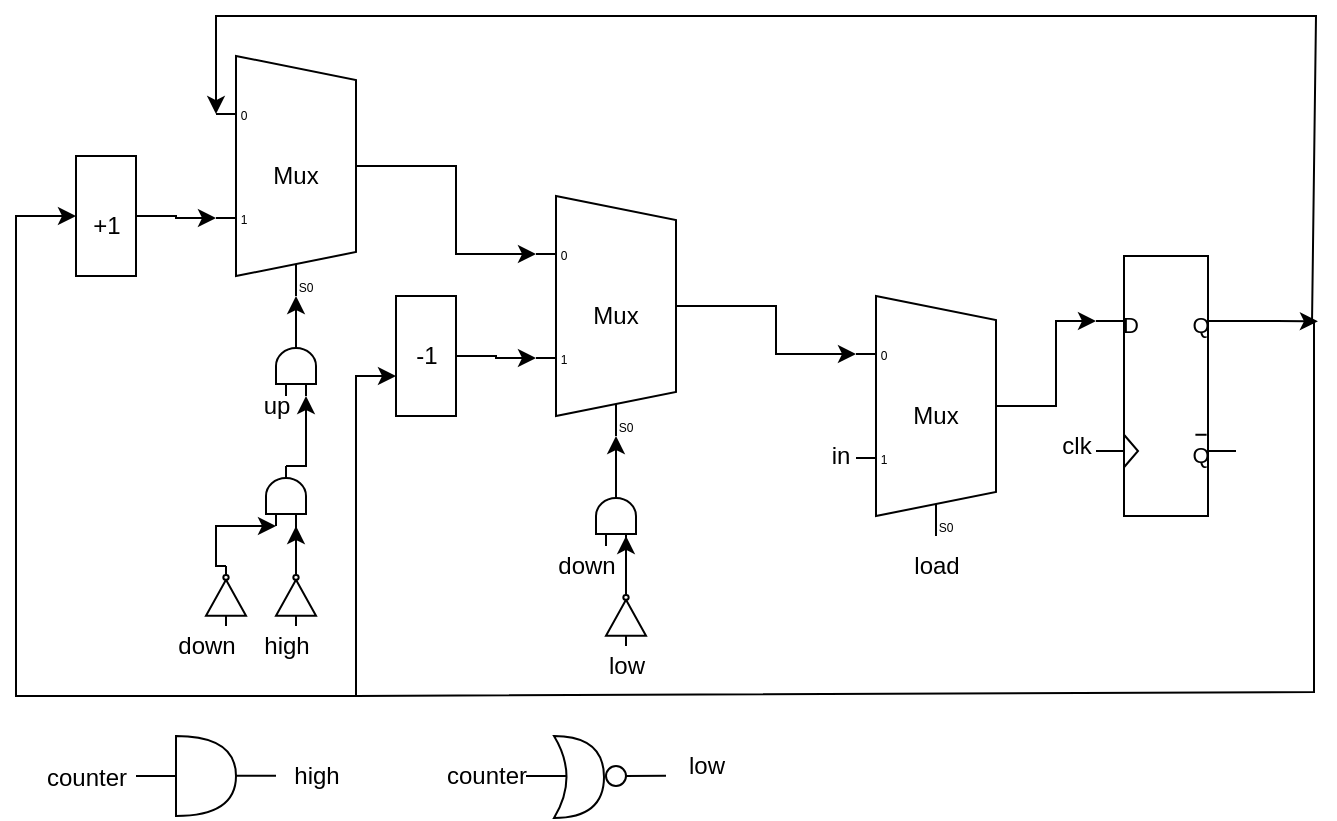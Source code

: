 <mxfile version="28.0.6">
  <diagram name="Page-1" id="uJfGo67KQBnwjLmrFCQG">
    <mxGraphModel dx="769" dy="661" grid="0" gridSize="10" guides="1" tooltips="1" connect="1" arrows="1" fold="1" page="0" pageScale="1" pageWidth="850" pageHeight="1100" math="0" shadow="0">
      <root>
        <mxCell id="0" />
        <mxCell id="1" parent="0" />
        <mxCell id="yjUT5shLF-KUIMgDuQY2-1" value="Mux" style="shadow=0;dashed=0;align=center;html=1;strokeWidth=1;shape=mxgraph.electrical.abstract.mux2;whiteSpace=wrap;" parent="1" vertex="1">
          <mxGeometry x="470" y="400" width="80" height="120" as="geometry" />
        </mxCell>
        <mxCell id="yjUT5shLF-KUIMgDuQY2-2" value="Mux" style="shadow=0;dashed=0;align=center;html=1;strokeWidth=1;shape=mxgraph.electrical.abstract.mux2;whiteSpace=wrap;" parent="1" vertex="1">
          <mxGeometry x="310" y="350" width="80" height="120" as="geometry" />
        </mxCell>
        <mxCell id="yjUT5shLF-KUIMgDuQY2-3" value="Mux" style="shadow=0;dashed=0;align=center;html=1;strokeWidth=1;shape=mxgraph.electrical.abstract.mux2;whiteSpace=wrap;" parent="1" vertex="1">
          <mxGeometry x="150" y="280" width="80" height="120" as="geometry" />
        </mxCell>
        <mxCell id="yjUT5shLF-KUIMgDuQY2-7" style="edgeStyle=orthogonalEdgeStyle;rounded=0;orthogonalLoop=1;jettySize=auto;html=1;exitX=1;exitY=0.5;exitDx=0;exitDy=-5;exitPerimeter=0;entryX=0;entryY=0.217;entryDx=0;entryDy=3;entryPerimeter=0;" parent="1" source="yjUT5shLF-KUIMgDuQY2-2" target="yjUT5shLF-KUIMgDuQY2-1" edge="1">
          <mxGeometry relative="1" as="geometry" />
        </mxCell>
        <mxCell id="Av6H_b5IpjaGuoief6s5-2" style="edgeStyle=orthogonalEdgeStyle;rounded=0;orthogonalLoop=1;jettySize=auto;html=1;exitX=1;exitY=0.25;exitDx=0;exitDy=0;exitPerimeter=0;" parent="1" source="yjUT5shLF-KUIMgDuQY2-8" edge="1">
          <mxGeometry relative="1" as="geometry">
            <mxPoint x="700.961" y="412.647" as="targetPoint" />
          </mxGeometry>
        </mxCell>
        <mxCell id="yjUT5shLF-KUIMgDuQY2-8" value="" style="verticalLabelPosition=bottom;shadow=0;dashed=0;align=center;html=1;verticalAlign=top;shape=mxgraph.electrical.logic_gates.d_type_flip-flop;" parent="1" vertex="1">
          <mxGeometry x="590" y="380" width="70" height="130" as="geometry" />
        </mxCell>
        <mxCell id="yjUT5shLF-KUIMgDuQY2-9" style="edgeStyle=orthogonalEdgeStyle;rounded=0;orthogonalLoop=1;jettySize=auto;html=1;exitX=1;exitY=0.5;exitDx=0;exitDy=-5;exitPerimeter=0;entryX=0;entryY=0.25;entryDx=0;entryDy=0;entryPerimeter=0;" parent="1" source="yjUT5shLF-KUIMgDuQY2-1" target="yjUT5shLF-KUIMgDuQY2-8" edge="1">
          <mxGeometry relative="1" as="geometry" />
        </mxCell>
        <mxCell id="yjUT5shLF-KUIMgDuQY2-15" value="" style="rounded=0;whiteSpace=wrap;html=1;" parent="1" vertex="1">
          <mxGeometry x="240" y="400" width="30" height="60" as="geometry" />
        </mxCell>
        <mxCell id="yjUT5shLF-KUIMgDuQY2-16" style="edgeStyle=orthogonalEdgeStyle;rounded=0;orthogonalLoop=1;jettySize=auto;html=1;entryX=0;entryY=0.65;entryDx=0;entryDy=3;entryPerimeter=0;" parent="1" source="yjUT5shLF-KUIMgDuQY2-15" target="yjUT5shLF-KUIMgDuQY2-2" edge="1">
          <mxGeometry relative="1" as="geometry" />
        </mxCell>
        <mxCell id="yjUT5shLF-KUIMgDuQY2-17" value="" style="rounded=0;whiteSpace=wrap;html=1;" parent="1" vertex="1">
          <mxGeometry x="80" y="330" width="30" height="60" as="geometry" />
        </mxCell>
        <mxCell id="yjUT5shLF-KUIMgDuQY2-18" style="edgeStyle=orthogonalEdgeStyle;rounded=0;orthogonalLoop=1;jettySize=auto;html=1;entryX=0;entryY=0.65;entryDx=0;entryDy=3;entryPerimeter=0;" parent="1" source="yjUT5shLF-KUIMgDuQY2-17" target="yjUT5shLF-KUIMgDuQY2-3" edge="1">
          <mxGeometry relative="1" as="geometry" />
        </mxCell>
        <mxCell id="yjUT5shLF-KUIMgDuQY2-19" style="edgeStyle=orthogonalEdgeStyle;rounded=0;orthogonalLoop=1;jettySize=auto;html=1;exitX=1;exitY=0.5;exitDx=0;exitDy=-5;exitPerimeter=0;entryX=0;entryY=0.217;entryDx=0;entryDy=3;entryPerimeter=0;" parent="1" source="yjUT5shLF-KUIMgDuQY2-3" target="yjUT5shLF-KUIMgDuQY2-2" edge="1">
          <mxGeometry relative="1" as="geometry" />
        </mxCell>
        <mxCell id="yjUT5shLF-KUIMgDuQY2-20" value="" style="endArrow=classic;html=1;rounded=0;entryX=0;entryY=0.5;entryDx=0;entryDy=0;" parent="1" edge="1">
          <mxGeometry width="50" height="50" relative="1" as="geometry">
            <mxPoint x="699" y="413" as="sourcePoint" />
            <mxPoint x="240" y="440.0" as="targetPoint" />
            <Array as="points">
              <mxPoint x="699" y="598" />
              <mxPoint x="220" y="600" />
              <mxPoint x="220" y="440" />
            </Array>
          </mxGeometry>
        </mxCell>
        <mxCell id="yjUT5shLF-KUIMgDuQY2-21" value="" style="endArrow=classic;html=1;rounded=0;entryX=0;entryY=0.5;entryDx=0;entryDy=0;" parent="1" target="yjUT5shLF-KUIMgDuQY2-17" edge="1">
          <mxGeometry width="50" height="50" relative="1" as="geometry">
            <mxPoint x="220" y="600" as="sourcePoint" />
            <mxPoint x="80" y="340" as="targetPoint" />
            <Array as="points">
              <mxPoint x="130" y="600" />
              <mxPoint x="90" y="600" />
              <mxPoint x="50" y="600" />
              <mxPoint x="50" y="590" />
              <mxPoint x="50" y="360" />
              <mxPoint x="60" y="360" />
            </Array>
          </mxGeometry>
        </mxCell>
        <mxCell id="yjUT5shLF-KUIMgDuQY2-22" value="-1" style="text;html=1;align=center;verticalAlign=middle;resizable=0;points=[];autosize=1;strokeColor=none;fillColor=none;" parent="1" vertex="1">
          <mxGeometry x="240" y="415" width="30" height="30" as="geometry" />
        </mxCell>
        <mxCell id="yjUT5shLF-KUIMgDuQY2-23" value="+1" style="text;html=1;align=center;verticalAlign=middle;resizable=0;points=[];autosize=1;strokeColor=none;fillColor=none;" parent="1" vertex="1">
          <mxGeometry x="75" y="350" width="40" height="30" as="geometry" />
        </mxCell>
        <mxCell id="yjUT5shLF-KUIMgDuQY2-24" value="load" style="text;html=1;align=center;verticalAlign=middle;resizable=0;points=[];autosize=1;strokeColor=none;fillColor=none;" parent="1" vertex="1">
          <mxGeometry x="485" y="520" width="50" height="30" as="geometry" />
        </mxCell>
        <mxCell id="yjUT5shLF-KUIMgDuQY2-26" value="" style="verticalLabelPosition=bottom;shadow=0;dashed=0;align=center;html=1;verticalAlign=top;shape=mxgraph.electrical.logic_gates.logic_gate;operation=and;rotation=-90;" parent="1" vertex="1">
          <mxGeometry x="335" y="500" width="30" height="20" as="geometry" />
        </mxCell>
        <mxCell id="yjUT5shLF-KUIMgDuQY2-27" value="" style="verticalLabelPosition=bottom;shadow=0;dashed=0;align=center;html=1;verticalAlign=top;shape=mxgraph.electrical.logic_gates.inverter_2;rotation=-90;" parent="1" vertex="1">
          <mxGeometry x="340" y="550" width="30" height="20" as="geometry" />
        </mxCell>
        <mxCell id="yjUT5shLF-KUIMgDuQY2-33" style="edgeStyle=orthogonalEdgeStyle;rounded=0;orthogonalLoop=1;jettySize=auto;html=1;entryX=0.167;entryY=0.75;entryDx=0;entryDy=0;entryPerimeter=0;" parent="1" source="yjUT5shLF-KUIMgDuQY2-27" target="yjUT5shLF-KUIMgDuQY2-26" edge="1">
          <mxGeometry relative="1" as="geometry" />
        </mxCell>
        <mxCell id="yjUT5shLF-KUIMgDuQY2-42" style="edgeStyle=orthogonalEdgeStyle;rounded=0;orthogonalLoop=1;jettySize=auto;html=1;exitX=1;exitY=0.5;exitDx=0;exitDy=0;exitPerimeter=0;" parent="1" source="yjUT5shLF-KUIMgDuQY2-35" edge="1">
          <mxGeometry relative="1" as="geometry">
            <mxPoint x="190" y="400" as="targetPoint" />
          </mxGeometry>
        </mxCell>
        <mxCell id="yjUT5shLF-KUIMgDuQY2-35" value="" style="verticalLabelPosition=bottom;shadow=0;dashed=0;align=center;html=1;verticalAlign=top;shape=mxgraph.electrical.logic_gates.logic_gate;operation=and;rotation=-90;" parent="1" vertex="1">
          <mxGeometry x="175" y="425" width="30" height="20" as="geometry" />
        </mxCell>
        <mxCell id="yjUT5shLF-KUIMgDuQY2-38" value="" style="verticalLabelPosition=bottom;shadow=0;dashed=0;align=center;html=1;verticalAlign=top;shape=mxgraph.electrical.logic_gates.logic_gate;operation=and;rotation=-90;" parent="1" vertex="1">
          <mxGeometry x="170" y="490" width="30" height="20" as="geometry" />
        </mxCell>
        <mxCell id="yjUT5shLF-KUIMgDuQY2-39" style="edgeStyle=orthogonalEdgeStyle;rounded=0;orthogonalLoop=1;jettySize=auto;html=1;exitX=1;exitY=0.5;exitDx=0;exitDy=0;exitPerimeter=0;entryX=0;entryY=0.75;entryDx=0;entryDy=0;entryPerimeter=0;" parent="1" source="yjUT5shLF-KUIMgDuQY2-38" target="yjUT5shLF-KUIMgDuQY2-35" edge="1">
          <mxGeometry relative="1" as="geometry" />
        </mxCell>
        <mxCell id="yjUT5shLF-KUIMgDuQY2-40" style="edgeStyle=orthogonalEdgeStyle;rounded=0;orthogonalLoop=1;jettySize=auto;html=1;exitX=1;exitY=0.5;exitDx=0;exitDy=0;exitPerimeter=0;entryX=0.375;entryY=1;entryDx=10;entryDy=0;entryPerimeter=0;" parent="1" source="yjUT5shLF-KUIMgDuQY2-26" target="yjUT5shLF-KUIMgDuQY2-2" edge="1">
          <mxGeometry relative="1" as="geometry" />
        </mxCell>
        <mxCell id="yjUT5shLF-KUIMgDuQY2-43" value="" style="verticalLabelPosition=bottom;shadow=0;dashed=0;align=center;html=1;verticalAlign=top;shape=mxgraph.electrical.logic_gates.inverter_2;rotation=-90;" parent="1" vertex="1">
          <mxGeometry x="140" y="540" width="30" height="20" as="geometry" />
        </mxCell>
        <mxCell id="yjUT5shLF-KUIMgDuQY2-44" value="" style="verticalLabelPosition=bottom;shadow=0;dashed=0;align=center;html=1;verticalAlign=top;shape=mxgraph.electrical.logic_gates.inverter_2;rotation=-90;" parent="1" vertex="1">
          <mxGeometry x="175" y="540" width="30" height="20" as="geometry" />
        </mxCell>
        <mxCell id="yjUT5shLF-KUIMgDuQY2-45" style="edgeStyle=orthogonalEdgeStyle;rounded=0;orthogonalLoop=1;jettySize=auto;html=1;entryX=0;entryY=0.75;entryDx=0;entryDy=0;entryPerimeter=0;" parent="1" source="yjUT5shLF-KUIMgDuQY2-44" target="yjUT5shLF-KUIMgDuQY2-38" edge="1">
          <mxGeometry relative="1" as="geometry" />
        </mxCell>
        <mxCell id="yjUT5shLF-KUIMgDuQY2-46" style="edgeStyle=orthogonalEdgeStyle;rounded=0;orthogonalLoop=1;jettySize=auto;html=1;entryX=0;entryY=0.25;entryDx=0;entryDy=0;entryPerimeter=0;exitX=1;exitY=0.5;exitDx=0;exitDy=0;exitPerimeter=0;" parent="1" source="yjUT5shLF-KUIMgDuQY2-43" target="yjUT5shLF-KUIMgDuQY2-38" edge="1">
          <mxGeometry relative="1" as="geometry">
            <Array as="points">
              <mxPoint x="150" y="535" />
              <mxPoint x="150" y="515" />
            </Array>
          </mxGeometry>
        </mxCell>
        <mxCell id="yjUT5shLF-KUIMgDuQY2-47" value="low" style="text;html=1;align=center;verticalAlign=middle;resizable=0;points=[];autosize=1;strokeColor=none;fillColor=none;" parent="1" vertex="1">
          <mxGeometry x="335" y="570" width="40" height="30" as="geometry" />
        </mxCell>
        <mxCell id="yjUT5shLF-KUIMgDuQY2-48" value="down" style="text;html=1;align=center;verticalAlign=middle;resizable=0;points=[];autosize=1;strokeColor=none;fillColor=none;" parent="1" vertex="1">
          <mxGeometry x="310" y="520" width="50" height="30" as="geometry" />
        </mxCell>
        <mxCell id="yjUT5shLF-KUIMgDuQY2-49" value="up" style="text;html=1;align=center;verticalAlign=middle;resizable=0;points=[];autosize=1;strokeColor=none;fillColor=none;" parent="1" vertex="1">
          <mxGeometry x="160" y="440" width="40" height="30" as="geometry" />
        </mxCell>
        <mxCell id="yjUT5shLF-KUIMgDuQY2-51" value="down" style="text;html=1;align=center;verticalAlign=middle;resizable=0;points=[];autosize=1;strokeColor=none;fillColor=none;" parent="1" vertex="1">
          <mxGeometry x="120" y="560" width="50" height="30" as="geometry" />
        </mxCell>
        <mxCell id="yjUT5shLF-KUIMgDuQY2-52" value="high" style="text;html=1;align=center;verticalAlign=middle;resizable=0;points=[];autosize=1;strokeColor=none;fillColor=none;" parent="1" vertex="1">
          <mxGeometry x="160" y="560" width="50" height="30" as="geometry" />
        </mxCell>
        <mxCell id="yjUT5shLF-KUIMgDuQY2-53" value="" style="endArrow=classic;html=1;rounded=0;entryX=0;entryY=0.217;entryDx=0;entryDy=3;entryPerimeter=0;" parent="1" target="yjUT5shLF-KUIMgDuQY2-3" edge="1">
          <mxGeometry width="50" height="50" relative="1" as="geometry">
            <mxPoint x="698" y="414" as="sourcePoint" />
            <mxPoint x="150" y="314.0" as="targetPoint" />
            <Array as="points">
              <mxPoint x="700" y="260" />
              <mxPoint x="410" y="260" />
              <mxPoint x="150" y="260" />
            </Array>
          </mxGeometry>
        </mxCell>
        <mxCell id="yjUT5shLF-KUIMgDuQY2-54" value="clk" style="text;html=1;align=center;verticalAlign=middle;resizable=0;points=[];autosize=1;strokeColor=none;fillColor=none;" parent="1" vertex="1">
          <mxGeometry x="560" y="460" width="40" height="30" as="geometry" />
        </mxCell>
        <mxCell id="yjUT5shLF-KUIMgDuQY2-57" value="" style="shape=or;whiteSpace=wrap;html=1;" parent="1" vertex="1">
          <mxGeometry x="130" y="620" width="30" height="40" as="geometry" />
        </mxCell>
        <mxCell id="yjUT5shLF-KUIMgDuQY2-58" value="" style="endArrow=none;html=1;rounded=0;exitX=0;exitY=0.5;exitDx=0;exitDy=0;exitPerimeter=0;" parent="1" source="yjUT5shLF-KUIMgDuQY2-57" edge="1">
          <mxGeometry width="50" height="50" relative="1" as="geometry">
            <mxPoint x="110" y="560" as="sourcePoint" />
            <mxPoint x="110" y="640" as="targetPoint" />
          </mxGeometry>
        </mxCell>
        <mxCell id="yjUT5shLF-KUIMgDuQY2-59" value="" style="endArrow=none;html=1;rounded=0;exitX=0;exitY=0.5;exitDx=0;exitDy=0;exitPerimeter=0;" parent="1" edge="1">
          <mxGeometry width="50" height="50" relative="1" as="geometry">
            <mxPoint x="180" y="639.89" as="sourcePoint" />
            <mxPoint x="160" y="639.89" as="targetPoint" />
          </mxGeometry>
        </mxCell>
        <mxCell id="yjUT5shLF-KUIMgDuQY2-61" value="" style="endArrow=none;html=1;rounded=0;exitX=0;exitY=0.5;exitDx=0;exitDy=0;exitPerimeter=0;" parent="1" edge="1">
          <mxGeometry width="50" height="50" relative="1" as="geometry">
            <mxPoint x="325" y="640" as="sourcePoint" />
            <mxPoint x="305" y="640" as="targetPoint" />
          </mxGeometry>
        </mxCell>
        <mxCell id="yjUT5shLF-KUIMgDuQY2-62" value="" style="endArrow=none;html=1;rounded=0;exitX=0;exitY=0.5;exitDx=0;exitDy=0;exitPerimeter=0;" parent="1" source="yjUT5shLF-KUIMgDuQY2-64" edge="1">
          <mxGeometry width="50" height="50" relative="1" as="geometry">
            <mxPoint x="375" y="639.89" as="sourcePoint" />
            <mxPoint x="355" y="639.89" as="targetPoint" />
          </mxGeometry>
        </mxCell>
        <mxCell id="yjUT5shLF-KUIMgDuQY2-63" value="high" style="text;html=1;align=center;verticalAlign=middle;resizable=0;points=[];autosize=1;strokeColor=none;fillColor=none;" parent="1" vertex="1">
          <mxGeometry x="175" y="625" width="50" height="30" as="geometry" />
        </mxCell>
        <mxCell id="yjUT5shLF-KUIMgDuQY2-65" value="" style="endArrow=none;html=1;rounded=0;exitX=0;exitY=0.5;exitDx=0;exitDy=0;exitPerimeter=0;" parent="1" target="yjUT5shLF-KUIMgDuQY2-64" edge="1">
          <mxGeometry width="50" height="50" relative="1" as="geometry">
            <mxPoint x="375" y="639.89" as="sourcePoint" />
            <mxPoint x="355" y="639.89" as="targetPoint" />
          </mxGeometry>
        </mxCell>
        <mxCell id="yjUT5shLF-KUIMgDuQY2-64" value="" style="ellipse;whiteSpace=wrap;html=1;aspect=fixed;" parent="1" vertex="1">
          <mxGeometry x="345" y="635" width="10" height="10" as="geometry" />
        </mxCell>
        <mxCell id="yjUT5shLF-KUIMgDuQY2-66" value="low" style="text;html=1;align=center;verticalAlign=middle;resizable=0;points=[];autosize=1;strokeColor=none;fillColor=none;" parent="1" vertex="1">
          <mxGeometry x="375" y="620" width="40" height="30" as="geometry" />
        </mxCell>
        <mxCell id="yjUT5shLF-KUIMgDuQY2-67" value="counter" style="text;html=1;align=center;verticalAlign=middle;resizable=0;points=[];autosize=1;strokeColor=none;fillColor=none;" parent="1" vertex="1">
          <mxGeometry x="55" y="625.5" width="60" height="30" as="geometry" />
        </mxCell>
        <mxCell id="yjUT5shLF-KUIMgDuQY2-68" value="counter" style="text;html=1;align=center;verticalAlign=middle;resizable=0;points=[];autosize=1;strokeColor=none;fillColor=none;" parent="1" vertex="1">
          <mxGeometry x="255" y="625" width="60" height="30" as="geometry" />
        </mxCell>
        <mxCell id="C1a_H2hcHMYkEIi0JTJB-1" value="" style="shape=xor;whiteSpace=wrap;html=1;" parent="1" vertex="1">
          <mxGeometry x="319" y="620" width="25" height="41" as="geometry" />
        </mxCell>
        <mxCell id="Av6H_b5IpjaGuoief6s5-3" value="in" style="text;html=1;align=center;verticalAlign=middle;resizable=0;points=[];autosize=1;strokeColor=none;fillColor=none;" parent="1" vertex="1">
          <mxGeometry x="448" y="467" width="27" height="26" as="geometry" />
        </mxCell>
      </root>
    </mxGraphModel>
  </diagram>
</mxfile>
